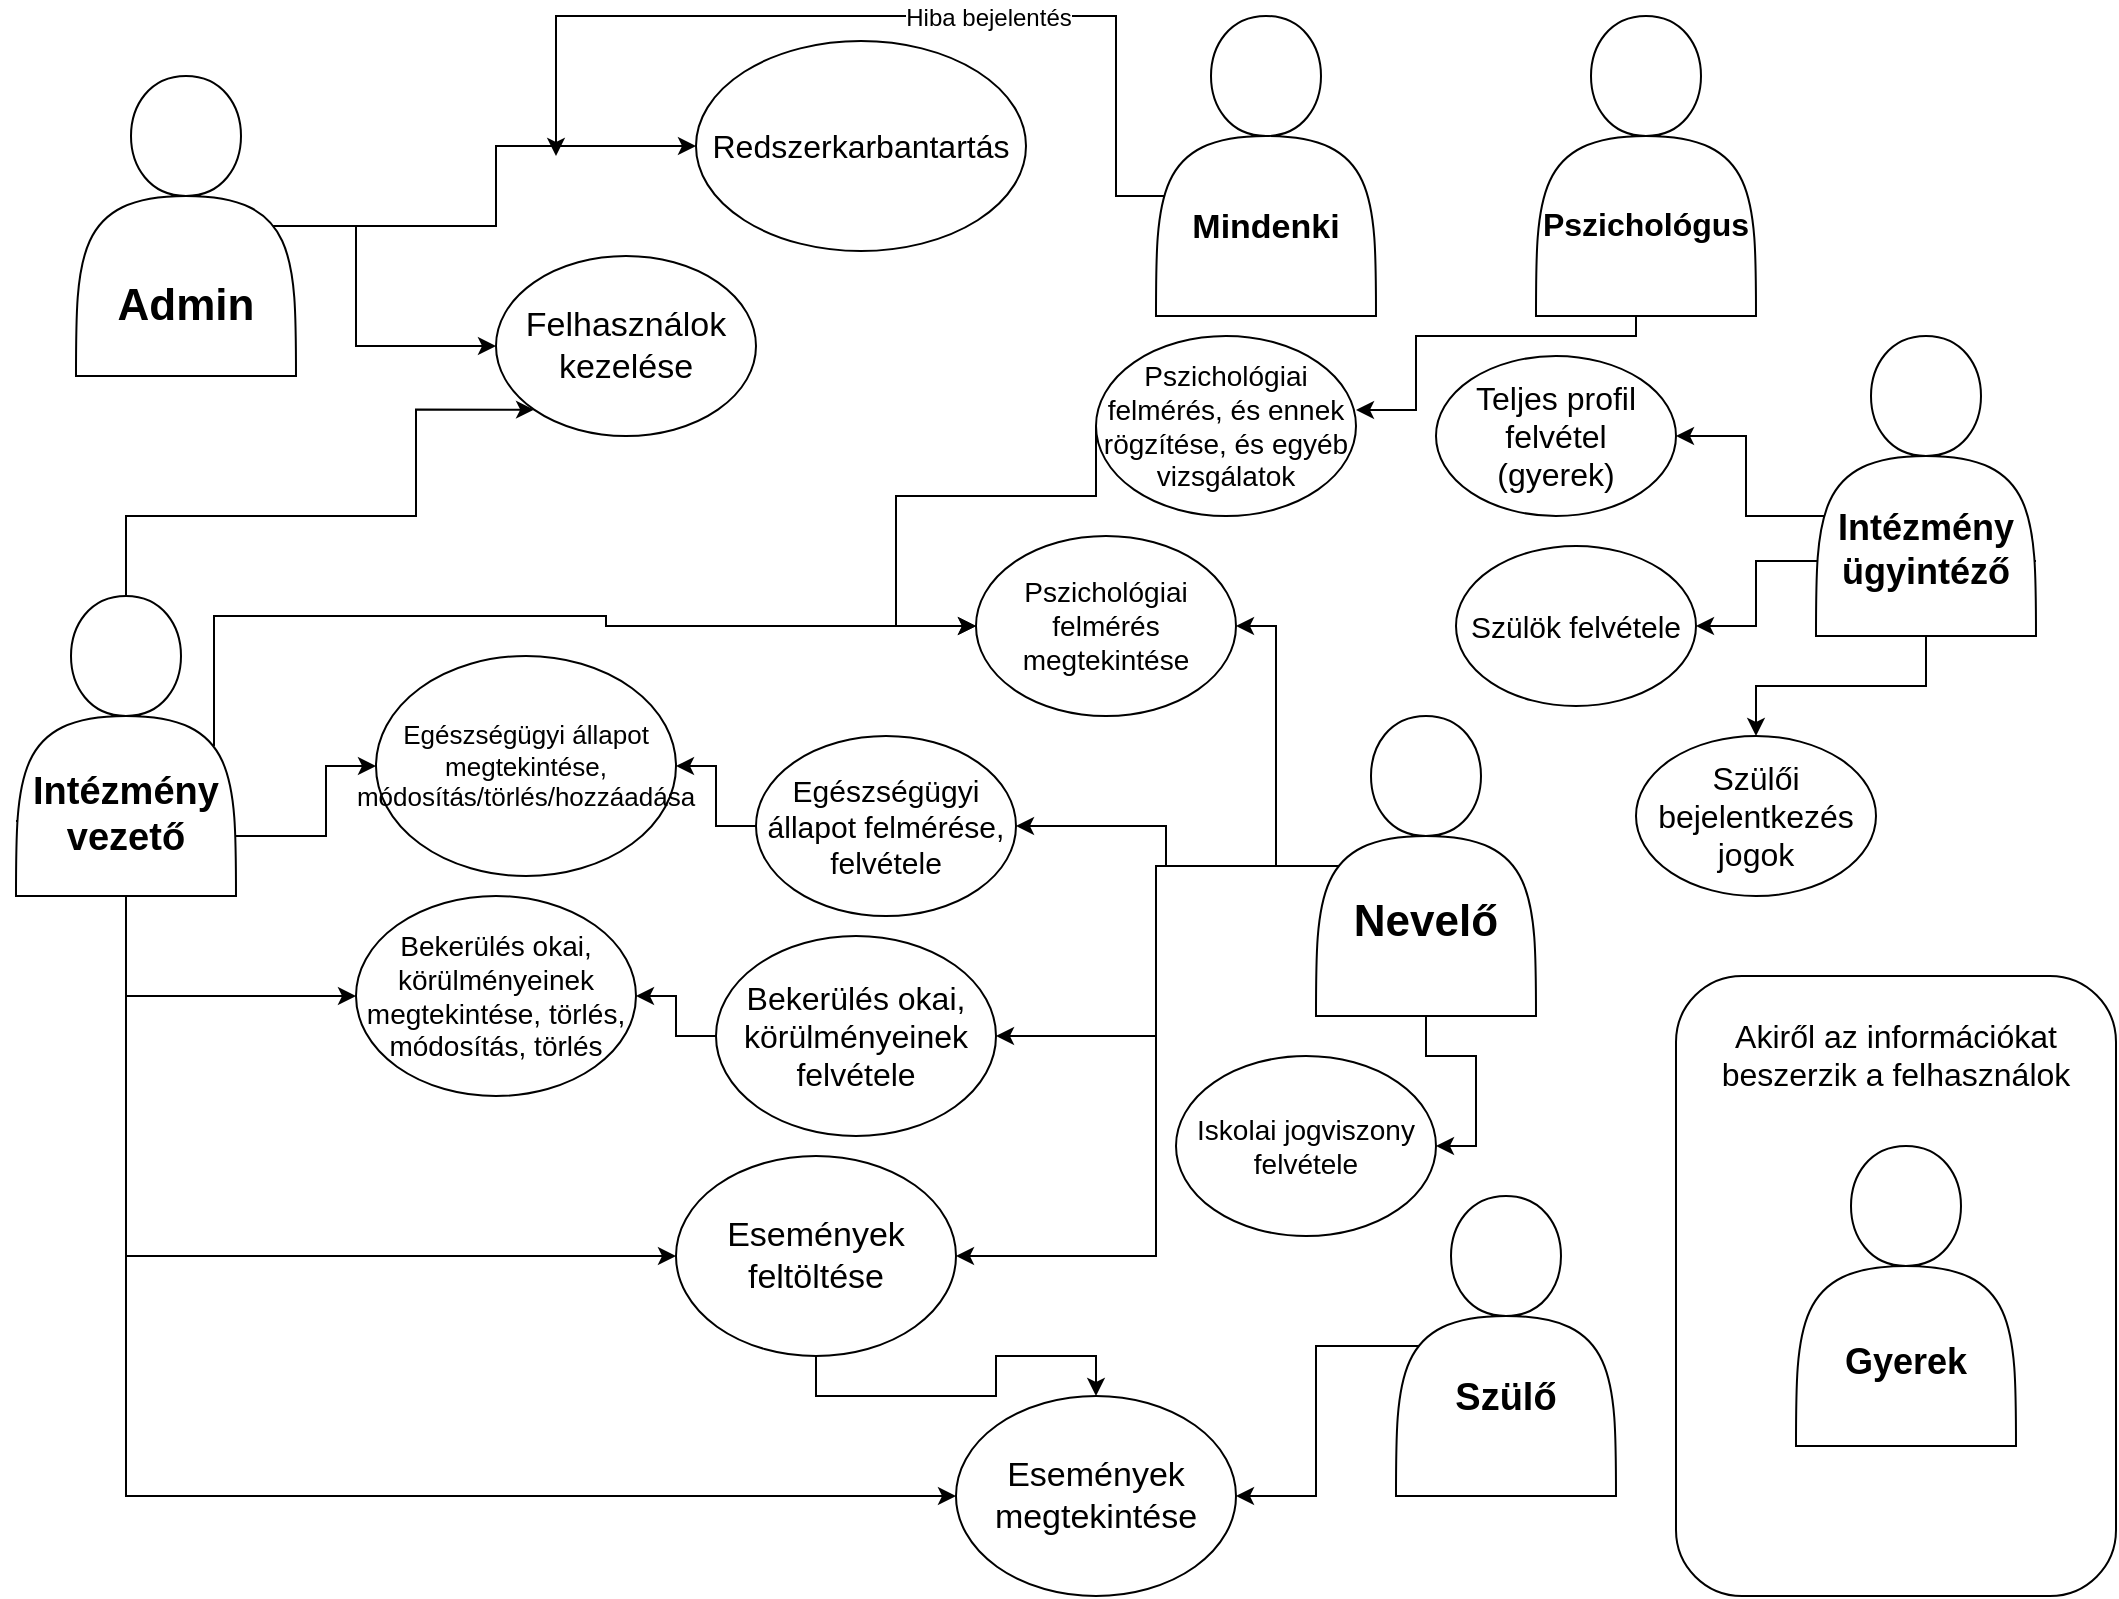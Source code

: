 <mxfile version="12.9.6" type="device"><diagram name="Page-1" id="9f46799a-70d6-7492-0946-bef42562c5a5"><mxGraphModel dx="1483" dy="821" grid="1" gridSize="10" guides="1" tooltips="1" connect="1" arrows="1" fold="1" page="1" pageScale="1" pageWidth="1100" pageHeight="850" background="#ffffff" math="0" shadow="0"><root><mxCell id="0"/><mxCell id="1" parent="0"/><mxCell id="rruDYz0mUYvQkWBW6Gez-19" style="edgeStyle=orthogonalEdgeStyle;rounded=0;orthogonalLoop=1;jettySize=auto;html=1;entryX=0;entryY=0.5;entryDx=0;entryDy=0;exitX=0.5;exitY=0.6;exitDx=0;exitDy=0;exitPerimeter=0;" parent="1" source="rruDYz0mUYvQkWBW6Gez-1" target="rruDYz0mUYvQkWBW6Gez-4" edge="1"><mxGeometry relative="1" as="geometry"><Array as="points"><mxPoint x="115" y="125"/><mxPoint x="200" y="125"/><mxPoint x="200" y="185"/></Array></mxGeometry></mxCell><mxCell id="rruDYz0mUYvQkWBW6Gez-29" style="edgeStyle=orthogonalEdgeStyle;rounded=0;orthogonalLoop=1;jettySize=auto;html=1;" parent="1" source="rruDYz0mUYvQkWBW6Gez-1" target="rruDYz0mUYvQkWBW6Gez-28" edge="1"><mxGeometry relative="1" as="geometry"/></mxCell><mxCell id="rruDYz0mUYvQkWBW6Gez-1" value="&lt;div style=&quot;font-size: 22px&quot;&gt;&lt;b&gt;&lt;font style=&quot;font-size: 22px&quot;&gt;&lt;br&gt;&lt;/font&gt;&lt;/b&gt;&lt;/div&gt;&lt;div style=&quot;font-size: 22px&quot;&gt;&lt;b&gt;&lt;font style=&quot;font-size: 22px&quot;&gt;&lt;br&gt;&lt;/font&gt;&lt;/b&gt;&lt;/div&gt;&lt;div style=&quot;font-size: 22px&quot;&gt;&lt;b&gt;&lt;font style=&quot;font-size: 22px&quot;&gt;&lt;br&gt;&lt;/font&gt;&lt;/b&gt;&lt;/div&gt;&lt;div style=&quot;font-size: 22px&quot;&gt;&lt;b&gt;&lt;font style=&quot;font-size: 22px&quot;&gt;Admin&lt;/font&gt;&lt;/b&gt;&lt;/div&gt;" style="shape=actor;whiteSpace=wrap;html=1;" parent="1" vertex="1"><mxGeometry x="60" y="50" width="110" height="150" as="geometry"/></mxCell><mxCell id="rruDYz0mUYvQkWBW6Gez-4" value="&lt;font style=&quot;font-size: 17px&quot;&gt;Felhasználok kezelése&lt;br&gt;&lt;/font&gt;" style="ellipse;whiteSpace=wrap;html=1;" parent="1" vertex="1"><mxGeometry x="270" y="140" width="130" height="90" as="geometry"/></mxCell><mxCell id="rruDYz0mUYvQkWBW6Gez-18" style="edgeStyle=orthogonalEdgeStyle;rounded=0;orthogonalLoop=1;jettySize=auto;html=1;exitX=0.5;exitY=0;exitDx=0;exitDy=0;entryX=0;entryY=1;entryDx=0;entryDy=0;" parent="1" source="rruDYz0mUYvQkWBW6Gez-7" target="rruDYz0mUYvQkWBW6Gez-4" edge="1"><mxGeometry relative="1" as="geometry"><Array as="points"><mxPoint x="85" y="270"/><mxPoint x="230" y="270"/><mxPoint x="230" y="217"/></Array></mxGeometry></mxCell><mxCell id="Gj9OQsA0t9_mUZ2QWA8k-12" style="edgeStyle=orthogonalEdgeStyle;rounded=0;orthogonalLoop=1;jettySize=auto;html=1;entryX=0;entryY=0.5;entryDx=0;entryDy=0;exitX=0;exitY=0.75;exitDx=0;exitDy=0;" parent="1" source="rruDYz0mUYvQkWBW6Gez-7" target="Gj9OQsA0t9_mUZ2QWA8k-8" edge="1"><mxGeometry relative="1" as="geometry"><Array as="points"><mxPoint x="50" y="423"/><mxPoint x="50" y="430"/><mxPoint x="185" y="430"/><mxPoint x="185" y="395"/></Array></mxGeometry></mxCell><mxCell id="Gj9OQsA0t9_mUZ2QWA8k-13" style="edgeStyle=orthogonalEdgeStyle;rounded=0;orthogonalLoop=1;jettySize=auto;html=1;exitX=0.5;exitY=1;exitDx=0;exitDy=0;" parent="1" source="rruDYz0mUYvQkWBW6Gez-7" target="Gj9OQsA0t9_mUZ2QWA8k-9" edge="1"><mxGeometry relative="1" as="geometry"/></mxCell><mxCell id="Gj9OQsA0t9_mUZ2QWA8k-14" style="edgeStyle=orthogonalEdgeStyle;rounded=0;orthogonalLoop=1;jettySize=auto;html=1;entryX=0;entryY=0.5;entryDx=0;entryDy=0;" parent="1" source="rruDYz0mUYvQkWBW6Gez-7" target="rruDYz0mUYvQkWBW6Gez-13" edge="1"><mxGeometry relative="1" as="geometry"><mxPoint x="110" y="810" as="targetPoint"/><Array as="points"><mxPoint x="85" y="640"/></Array></mxGeometry></mxCell><mxCell id="Gj9OQsA0t9_mUZ2QWA8k-15" style="edgeStyle=orthogonalEdgeStyle;rounded=0;orthogonalLoop=1;jettySize=auto;html=1;" parent="1" source="rruDYz0mUYvQkWBW6Gez-7" target="rruDYz0mUYvQkWBW6Gez-15" edge="1"><mxGeometry relative="1" as="geometry"><mxPoint x="130" y="774" as="targetPoint"/><Array as="points"><mxPoint x="85" y="760"/></Array></mxGeometry></mxCell><mxCell id="cDDiEZMQ-LVynPrNzivx-1" style="edgeStyle=orthogonalEdgeStyle;rounded=0;orthogonalLoop=1;jettySize=auto;html=1;entryX=0;entryY=0.5;entryDx=0;entryDy=0;exitX=0.9;exitY=0.5;exitDx=0;exitDy=0;exitPerimeter=0;" edge="1" parent="1" source="rruDYz0mUYvQkWBW6Gez-7" target="Gj9OQsA0t9_mUZ2QWA8k-4"><mxGeometry relative="1" as="geometry"><Array as="points"><mxPoint x="129" y="320"/><mxPoint x="325" y="320"/><mxPoint x="325" y="325"/></Array></mxGeometry></mxCell><mxCell id="rruDYz0mUYvQkWBW6Gez-7" value="&lt;div style=&quot;font-size: 19px&quot;&gt;&lt;b&gt;&lt;font style=&quot;font-size: 19px&quot;&gt;&lt;br&gt;&lt;/font&gt;&lt;/b&gt;&lt;/div&gt;&lt;div style=&quot;font-size: 19px&quot;&gt;&lt;b&gt;&lt;font style=&quot;font-size: 19px&quot;&gt;&lt;br&gt;&lt;/font&gt;&lt;/b&gt;&lt;/div&gt;&lt;div style=&quot;font-size: 19px&quot;&gt;&lt;b&gt;&lt;font style=&quot;font-size: 19px&quot;&gt;&lt;br&gt;&lt;/font&gt;&lt;/b&gt;&lt;/div&gt;&lt;div style=&quot;font-size: 19px&quot;&gt;&lt;b&gt;&lt;font style=&quot;font-size: 19px&quot;&gt;Intézmény vezető&lt;/font&gt;&lt;/b&gt;&lt;/div&gt;" style="shape=actor;whiteSpace=wrap;html=1;" parent="1" vertex="1"><mxGeometry x="30" y="310" width="110" height="150" as="geometry"/></mxCell><mxCell id="rruDYz0mUYvQkWBW6Gez-21" style="edgeStyle=orthogonalEdgeStyle;rounded=0;orthogonalLoop=1;jettySize=auto;html=1;entryX=1;entryY=0.411;entryDx=0;entryDy=0;exitX=0.5;exitY=0.533;exitDx=0;exitDy=0;exitPerimeter=0;entryPerimeter=0;" parent="1" source="rruDYz0mUYvQkWBW6Gez-8" target="rruDYz0mUYvQkWBW6Gez-9" edge="1"><mxGeometry relative="1" as="geometry"><Array as="points"><mxPoint x="840" y="100"/><mxPoint x="840" y="180"/><mxPoint x="730" y="180"/><mxPoint x="730" y="217"/></Array></mxGeometry></mxCell><mxCell id="rruDYz0mUYvQkWBW6Gez-8" value="&lt;div style=&quot;font-size: 16px&quot;&gt;&lt;b&gt;&lt;font style=&quot;font-size: 16px&quot;&gt;&lt;span&gt;&lt;br&gt;&lt;/span&gt;&lt;/font&gt;&lt;/b&gt;&lt;/div&gt;&lt;div style=&quot;font-size: 16px&quot;&gt;&lt;b&gt;&lt;font style=&quot;font-size: 16px&quot;&gt;&lt;span&gt;&lt;br&gt;&lt;/span&gt;&lt;/font&gt;&lt;/b&gt;&lt;/div&gt;&lt;div style=&quot;font-size: 16px&quot;&gt;&lt;b&gt;&lt;font style=&quot;font-size: 16px&quot;&gt;&lt;span&gt;&lt;br&gt;&lt;/span&gt;&lt;/font&gt;&lt;/b&gt;&lt;/div&gt;&lt;div style=&quot;font-size: 16px&quot;&gt;&lt;b&gt;&lt;font style=&quot;font-size: 16px&quot;&gt;&lt;span&gt;Pszichológus&lt;/span&gt;&lt;/font&gt;&lt;/b&gt;&lt;/div&gt;" style="shape=actor;whiteSpace=wrap;html=1;" parent="1" vertex="1"><mxGeometry x="790" y="20" width="110" height="150" as="geometry"/></mxCell><mxCell id="Gj9OQsA0t9_mUZ2QWA8k-5" style="edgeStyle=orthogonalEdgeStyle;rounded=0;orthogonalLoop=1;jettySize=auto;html=1;entryX=0;entryY=0.5;entryDx=0;entryDy=0;exitX=0;exitY=0.5;exitDx=0;exitDy=0;" parent="1" source="rruDYz0mUYvQkWBW6Gez-9" target="Gj9OQsA0t9_mUZ2QWA8k-4" edge="1"><mxGeometry relative="1" as="geometry"><Array as="points"><mxPoint x="570" y="260"/><mxPoint x="470" y="260"/><mxPoint x="470" y="325"/></Array></mxGeometry></mxCell><mxCell id="rruDYz0mUYvQkWBW6Gez-9" value="&lt;font style=&quot;font-size: 14px&quot;&gt;&lt;span&gt;Pszichológiai felmérés, és ennek rögzítése, és egyéb vizsgálatok&lt;br&gt;&lt;/span&gt;&lt;/font&gt;" style="ellipse;whiteSpace=wrap;html=1;" parent="1" vertex="1"><mxGeometry x="570" y="180" width="130" height="90" as="geometry"/></mxCell><mxCell id="cDDiEZMQ-LVynPrNzivx-7" style="edgeStyle=orthogonalEdgeStyle;rounded=0;orthogonalLoop=1;jettySize=auto;html=1;fontSize=16;exitX=0.9;exitY=0.5;exitDx=0;exitDy=0;exitPerimeter=0;" edge="1" parent="1" source="rruDYz0mUYvQkWBW6Gez-10" target="rruDYz0mUYvQkWBW6Gez-11"><mxGeometry relative="1" as="geometry"/></mxCell><mxCell id="cDDiEZMQ-LVynPrNzivx-8" style="edgeStyle=orthogonalEdgeStyle;rounded=0;orthogonalLoop=1;jettySize=auto;html=1;fontSize=16;" edge="1" parent="1" source="rruDYz0mUYvQkWBW6Gez-10" target="Gj9OQsA0t9_mUZ2QWA8k-4"><mxGeometry relative="1" as="geometry"/></mxCell><mxCell id="cDDiEZMQ-LVynPrNzivx-9" style="edgeStyle=orthogonalEdgeStyle;rounded=0;orthogonalLoop=1;jettySize=auto;html=1;fontSize=16;" edge="1" parent="1" source="rruDYz0mUYvQkWBW6Gez-10" target="rruDYz0mUYvQkWBW6Gez-12"><mxGeometry relative="1" as="geometry"/></mxCell><mxCell id="cDDiEZMQ-LVynPrNzivx-10" style="edgeStyle=orthogonalEdgeStyle;rounded=0;orthogonalLoop=1;jettySize=auto;html=1;entryX=1;entryY=0.5;entryDx=0;entryDy=0;fontSize=16;" edge="1" parent="1" source="rruDYz0mUYvQkWBW6Gez-10" target="rruDYz0mUYvQkWBW6Gez-13"><mxGeometry relative="1" as="geometry"><Array as="points"><mxPoint x="600" y="445"/><mxPoint x="600" y="640"/></Array></mxGeometry></mxCell><mxCell id="cDDiEZMQ-LVynPrNzivx-13" style="edgeStyle=orthogonalEdgeStyle;rounded=0;orthogonalLoop=1;jettySize=auto;html=1;entryX=1;entryY=0.5;entryDx=0;entryDy=0;fontSize=16;" edge="1" parent="1" source="rruDYz0mUYvQkWBW6Gez-10" target="cDDiEZMQ-LVynPrNzivx-12"><mxGeometry relative="1" as="geometry"/></mxCell><mxCell id="rruDYz0mUYvQkWBW6Gez-10" value="&lt;b&gt;&lt;br&gt;&lt;/b&gt;&lt;div&gt;&lt;b&gt;&lt;br&gt;&lt;/b&gt;&lt;/div&gt;&lt;div&gt;&lt;b&gt;&lt;font style=&quot;font-size: 22px&quot;&gt;&lt;br&gt;&lt;/font&gt;&lt;/b&gt;&lt;/div&gt;&lt;div&gt;&lt;b&gt;&lt;font style=&quot;font-size: 22px&quot;&gt;Nevelő&lt;/font&gt;&lt;/b&gt;&lt;/div&gt;" style="shape=actor;whiteSpace=wrap;html=1;" parent="1" vertex="1"><mxGeometry x="680" y="370" width="110" height="150" as="geometry"/></mxCell><mxCell id="Gj9OQsA0t9_mUZ2QWA8k-10" style="edgeStyle=orthogonalEdgeStyle;rounded=0;orthogonalLoop=1;jettySize=auto;html=1;entryX=1;entryY=0.5;entryDx=0;entryDy=0;" parent="1" source="rruDYz0mUYvQkWBW6Gez-11" target="Gj9OQsA0t9_mUZ2QWA8k-8" edge="1"><mxGeometry relative="1" as="geometry"/></mxCell><mxCell id="rruDYz0mUYvQkWBW6Gez-11" value="&lt;font style=&quot;font-size: 15px&quot;&gt;Egészségügyi állapot felmérése, felvétele&lt;br&gt;&lt;/font&gt;" style="ellipse;whiteSpace=wrap;html=1;" parent="1" vertex="1"><mxGeometry x="400" y="380" width="130" height="90" as="geometry"/></mxCell><mxCell id="Gj9OQsA0t9_mUZ2QWA8k-11" style="edgeStyle=orthogonalEdgeStyle;rounded=0;orthogonalLoop=1;jettySize=auto;html=1;" parent="1" source="rruDYz0mUYvQkWBW6Gez-12" target="Gj9OQsA0t9_mUZ2QWA8k-9" edge="1"><mxGeometry relative="1" as="geometry"/></mxCell><mxCell id="rruDYz0mUYvQkWBW6Gez-12" value="&lt;font style=&quot;font-size: 16px&quot;&gt;Bekerülés okai, körülményeinek felvétele&lt;/font&gt;" style="ellipse;whiteSpace=wrap;html=1;" parent="1" vertex="1"><mxGeometry x="380" y="480" width="140" height="100" as="geometry"/></mxCell><mxCell id="rruDYz0mUYvQkWBW6Gez-30" style="edgeStyle=orthogonalEdgeStyle;rounded=0;orthogonalLoop=1;jettySize=auto;html=1;exitX=0.5;exitY=1;exitDx=0;exitDy=0;entryX=0.5;entryY=0;entryDx=0;entryDy=0;" parent="1" source="rruDYz0mUYvQkWBW6Gez-13" target="rruDYz0mUYvQkWBW6Gez-15" edge="1"><mxGeometry relative="1" as="geometry"/></mxCell><mxCell id="rruDYz0mUYvQkWBW6Gez-13" value="&lt;font style=&quot;font-size: 17px&quot;&gt;Események feltöltése&lt;br&gt;&lt;/font&gt;" style="ellipse;whiteSpace=wrap;html=1;" parent="1" vertex="1"><mxGeometry x="360" y="590" width="140" height="100" as="geometry"/></mxCell><mxCell id="rruDYz0mUYvQkWBW6Gez-25" style="edgeStyle=orthogonalEdgeStyle;rounded=0;orthogonalLoop=1;jettySize=auto;html=1;entryX=1;entryY=0.5;entryDx=0;entryDy=0;exitX=0.636;exitY=0.5;exitDx=0;exitDy=0;exitPerimeter=0;" parent="1" source="rruDYz0mUYvQkWBW6Gez-14" target="rruDYz0mUYvQkWBW6Gez-15" edge="1"><mxGeometry relative="1" as="geometry"/></mxCell><mxCell id="rruDYz0mUYvQkWBW6Gez-14" value="&lt;b&gt;&lt;br&gt;&lt;/b&gt;&lt;div&gt;&lt;b&gt;&lt;br&gt;&lt;/b&gt;&lt;/div&gt;&lt;div&gt;&lt;b&gt;&lt;font style=&quot;font-size: 19px&quot;&gt;&lt;br&gt;&lt;/font&gt;&lt;/b&gt;&lt;/div&gt;&lt;div&gt;&lt;b&gt;&lt;font style=&quot;font-size: 19px&quot;&gt;Szülő&lt;/font&gt;&lt;/b&gt;&lt;/div&gt;" style="shape=actor;whiteSpace=wrap;html=1;" parent="1" vertex="1"><mxGeometry x="720" y="610" width="110" height="150" as="geometry"/></mxCell><mxCell id="rruDYz0mUYvQkWBW6Gez-15" value="&lt;font style=&quot;font-size: 17px&quot;&gt;Események megtekintése&lt;br&gt;&lt;/font&gt;" style="ellipse;whiteSpace=wrap;html=1;" parent="1" vertex="1"><mxGeometry x="500" y="710" width="140" height="100" as="geometry"/></mxCell><mxCell id="rruDYz0mUYvQkWBW6Gez-28" value="&lt;font style=&quot;font-size: 16px&quot;&gt;Redszerkarbantartás&lt;/font&gt;" style="ellipse;whiteSpace=wrap;html=1;" parent="1" vertex="1"><mxGeometry x="370" y="32.5" width="165" height="105" as="geometry"/></mxCell><mxCell id="rruDYz0mUYvQkWBW6Gez-33" style="edgeStyle=orthogonalEdgeStyle;rounded=0;orthogonalLoop=1;jettySize=auto;html=1;entryX=1;entryY=0.5;entryDx=0;entryDy=0;exitX=0.909;exitY=0.6;exitDx=0;exitDy=0;exitPerimeter=0;" parent="1" source="rruDYz0mUYvQkWBW6Gez-31" target="rruDYz0mUYvQkWBW6Gez-32" edge="1"><mxGeometry relative="1" as="geometry"/></mxCell><mxCell id="cDDiEZMQ-LVynPrNzivx-3" style="edgeStyle=orthogonalEdgeStyle;rounded=0;orthogonalLoop=1;jettySize=auto;html=1;exitX=1;exitY=0.75;exitDx=0;exitDy=0;entryX=1;entryY=0.5;entryDx=0;entryDy=0;" edge="1" parent="1" source="rruDYz0mUYvQkWBW6Gez-31" target="cDDiEZMQ-LVynPrNzivx-2"><mxGeometry relative="1" as="geometry"><Array as="points"><mxPoint x="900" y="292"/><mxPoint x="900" y="325"/></Array></mxGeometry></mxCell><mxCell id="cDDiEZMQ-LVynPrNzivx-6" style="edgeStyle=orthogonalEdgeStyle;rounded=0;orthogonalLoop=1;jettySize=auto;html=1;" edge="1" parent="1" source="rruDYz0mUYvQkWBW6Gez-31" target="cDDiEZMQ-LVynPrNzivx-5"><mxGeometry relative="1" as="geometry"/></mxCell><mxCell id="rruDYz0mUYvQkWBW6Gez-31" value="&lt;div&gt;&lt;b&gt;&lt;font style=&quot;font-size: 18px&quot;&gt;&lt;br&gt;&lt;/font&gt;&lt;/b&gt;&lt;/div&gt;&lt;div&gt;&lt;b&gt;&lt;font style=&quot;font-size: 18px&quot;&gt;&lt;br&gt;&lt;/font&gt;&lt;/b&gt;&lt;/div&gt;&lt;div&gt;&lt;b&gt;&lt;font style=&quot;font-size: 18px&quot;&gt;&lt;br&gt;&lt;/font&gt;&lt;/b&gt;&lt;/div&gt;&lt;div&gt;&lt;b&gt;&lt;font style=&quot;font-size: 18px&quot;&gt;Intézmény ügyintéző&lt;/font&gt;&lt;/b&gt;&lt;/div&gt;" style="shape=actor;whiteSpace=wrap;html=1;" parent="1" vertex="1"><mxGeometry x="930" y="180" width="110" height="150" as="geometry"/></mxCell><mxCell id="rruDYz0mUYvQkWBW6Gez-32" value="&lt;font style=&quot;font-size: 16px&quot;&gt;Teljes profil felvétel &lt;br&gt;(gyerek)&lt;br&gt;&lt;/font&gt;" style="ellipse;whiteSpace=wrap;html=1;" parent="1" vertex="1"><mxGeometry x="740" y="190" width="120" height="80" as="geometry"/></mxCell><mxCell id="rruDYz0mUYvQkWBW6Gez-36" value="&lt;div&gt;&lt;font style=&quot;font-size: 16px&quot;&gt;Akiről az információkat beszerzik a felhasználok&lt;/font&gt;&lt;/div&gt;&lt;div&gt;&lt;br&gt;&lt;/div&gt;&lt;div&gt;&lt;br&gt;&lt;/div&gt;&lt;div&gt;&lt;br&gt;&lt;/div&gt;&lt;div&gt;&lt;br&gt;&lt;/div&gt;&lt;div&gt;&lt;br&gt;&lt;/div&gt;&lt;div&gt;&lt;br&gt;&lt;/div&gt;&lt;div&gt;&lt;br&gt;&lt;/div&gt;&lt;div&gt;&lt;br&gt;&lt;/div&gt;&lt;div&gt;&lt;br&gt;&lt;/div&gt;&lt;div&gt;&lt;br&gt;&lt;/div&gt;&lt;div&gt;&lt;br&gt;&lt;/div&gt;&lt;div&gt;&lt;br&gt;&lt;/div&gt;&lt;div&gt;&lt;br&gt;&lt;/div&gt;&lt;div&gt;&lt;br&gt;&lt;/div&gt;&lt;div&gt;&lt;br&gt;&lt;/div&gt;&lt;div&gt;&lt;br&gt;&lt;/div&gt;" style="rounded=1;whiteSpace=wrap;html=1;" parent="1" vertex="1"><mxGeometry x="860" y="500" width="220" height="310" as="geometry"/></mxCell><mxCell id="rruDYz0mUYvQkWBW6Gez-16" value="&lt;b&gt;&lt;br&gt;&lt;/b&gt;&lt;div&gt;&lt;b&gt;&lt;br&gt;&lt;/b&gt;&lt;/div&gt;&lt;div&gt;&lt;b&gt;&lt;font style=&quot;font-size: 16px&quot;&gt;&lt;br&gt;&lt;/font&gt;&lt;/b&gt;&lt;/div&gt;&lt;div&gt;&lt;b&gt;&lt;font style=&quot;font-size: 16px&quot;&gt;&lt;br&gt;&lt;/font&gt;&lt;/b&gt;&lt;/div&gt;&lt;div&gt;&lt;b&gt;&lt;font style=&quot;font-size: 18px&quot;&gt;Gyerek&lt;/font&gt;&lt;/b&gt;&lt;/div&gt;" style="shape=actor;whiteSpace=wrap;html=1;" parent="1" vertex="1"><mxGeometry x="920" y="585" width="110" height="150" as="geometry"/></mxCell><mxCell id="Gj9OQsA0t9_mUZ2QWA8k-2" style="edgeStyle=orthogonalEdgeStyle;rounded=0;orthogonalLoop=1;jettySize=auto;html=1;exitX=0.5;exitY=1;exitDx=0;exitDy=0;" parent="1" source="Gj9OQsA0t9_mUZ2QWA8k-1" edge="1"><mxGeometry relative="1" as="geometry"><mxPoint x="300" y="90" as="targetPoint"/><Array as="points"><mxPoint x="655" y="138"/><mxPoint x="680" y="138"/><mxPoint x="680" y="110"/><mxPoint x="580" y="110"/><mxPoint x="580" y="20"/><mxPoint x="300" y="20"/></Array></mxGeometry></mxCell><mxCell id="Gj9OQsA0t9_mUZ2QWA8k-3" value="Hiba bejelentés" style="text;html=1;align=center;verticalAlign=middle;resizable=0;points=[];labelBackgroundColor=#ffffff;" parent="Gj9OQsA0t9_mUZ2QWA8k-2" vertex="1" connectable="0"><mxGeometry x="0.085" y="1" relative="1" as="geometry"><mxPoint as="offset"/></mxGeometry></mxCell><mxCell id="Gj9OQsA0t9_mUZ2QWA8k-1" value="&lt;div style=&quot;font-size: 17px&quot;&gt;&lt;b&gt;&lt;font style=&quot;font-size: 17px&quot;&gt;&lt;br&gt;&lt;/font&gt;&lt;/b&gt;&lt;/div&gt;&lt;div style=&quot;font-size: 17px&quot;&gt;&lt;b&gt;&lt;font style=&quot;font-size: 17px&quot;&gt;&lt;br&gt;&lt;/font&gt;&lt;/b&gt;&lt;/div&gt;&lt;div style=&quot;font-size: 17px&quot;&gt;&lt;b&gt;&lt;font style=&quot;font-size: 17px&quot;&gt;&lt;br&gt;&lt;/font&gt;&lt;/b&gt;&lt;/div&gt;&lt;div style=&quot;font-size: 17px&quot;&gt;&lt;b&gt;&lt;font style=&quot;font-size: 17px&quot;&gt;Mindenki&lt;/font&gt;&lt;/b&gt;&lt;/div&gt;" style="shape=actor;whiteSpace=wrap;html=1;" parent="1" vertex="1"><mxGeometry x="600" y="20" width="110" height="150" as="geometry"/></mxCell><mxCell id="Gj9OQsA0t9_mUZ2QWA8k-4" value="&lt;font style=&quot;font-size: 14px&quot;&gt;&lt;span&gt;Pszichológiai felmérés megtekintése&lt;br&gt;&lt;/span&gt;&lt;/font&gt;" style="ellipse;whiteSpace=wrap;html=1;" parent="1" vertex="1"><mxGeometry x="510" y="280" width="130" height="90" as="geometry"/></mxCell><mxCell id="Gj9OQsA0t9_mUZ2QWA8k-8" value="&lt;font style=&quot;font-size: 13px;&quot;&gt;Egészségügyi állapot megtekintése, módosítás/törlés/hozzáadása&lt;br style=&quot;font-size: 13px;&quot;&gt;&lt;/font&gt;" style="ellipse;whiteSpace=wrap;html=1;fontSize=13;" parent="1" vertex="1"><mxGeometry x="210" y="340" width="150" height="110" as="geometry"/></mxCell><mxCell id="Gj9OQsA0t9_mUZ2QWA8k-9" value="&lt;font style=&quot;font-size: 14px;&quot;&gt;Bekerülés okai, körülményeinek megtekintése, törlés, módosítás, törlés&lt;br style=&quot;font-size: 14px;&quot;&gt;&lt;/font&gt;" style="ellipse;whiteSpace=wrap;html=1;fontSize=14;" parent="1" vertex="1"><mxGeometry x="200" y="460" width="140" height="100" as="geometry"/></mxCell><mxCell id="cDDiEZMQ-LVynPrNzivx-2" value="Szülök felvétele" style="ellipse;whiteSpace=wrap;html=1;fontSize=15;" vertex="1" parent="1"><mxGeometry x="750" y="285" width="120" height="80" as="geometry"/></mxCell><mxCell id="cDDiEZMQ-LVynPrNzivx-5" value="Szülői bejelentkezés jogok" style="ellipse;whiteSpace=wrap;html=1;fontSize=16;" vertex="1" parent="1"><mxGeometry x="840" y="380" width="120" height="80" as="geometry"/></mxCell><mxCell id="cDDiEZMQ-LVynPrNzivx-12" value="Iskolai jogviszony felvétele" style="ellipse;whiteSpace=wrap;html=1;fontSize=14;" vertex="1" parent="1"><mxGeometry x="610" y="540" width="130" height="90" as="geometry"/></mxCell></root></mxGraphModel></diagram></mxfile>